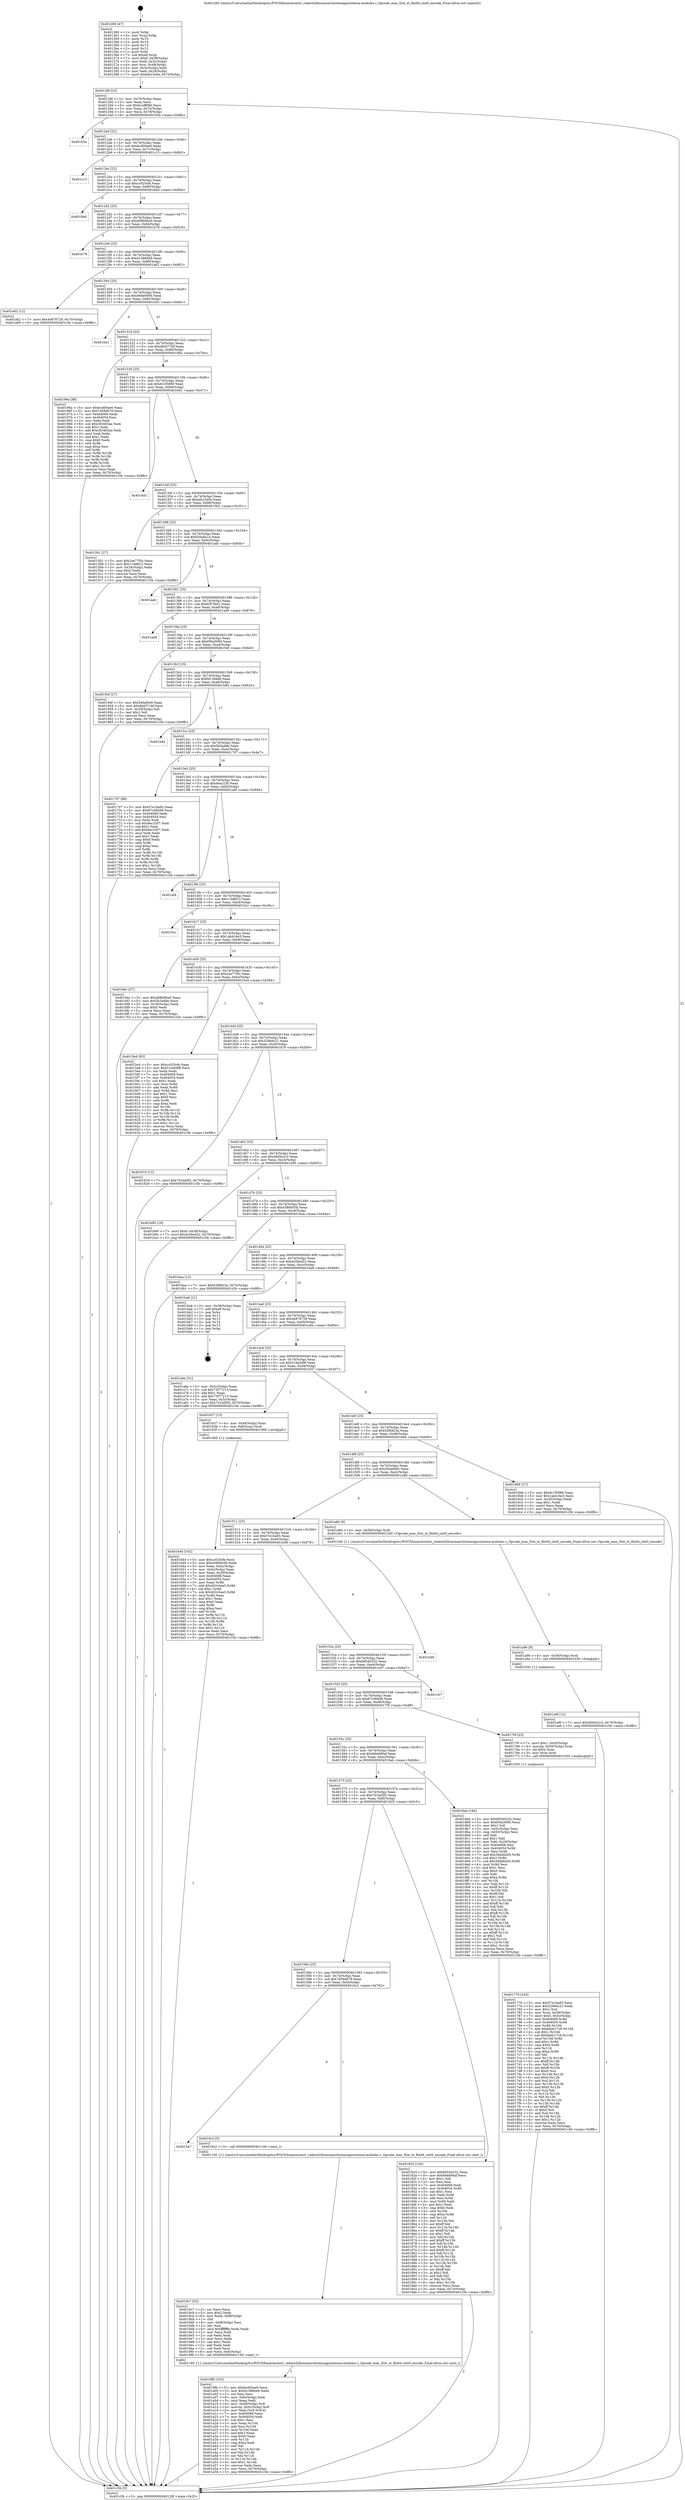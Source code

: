 digraph "0x401260" {
  label = "0x401260 (/mnt/c/Users/mathe/Desktop/tcc/POCII/binaries/extr_radare2librasmarchxtensagnuxtensa-modules.c_Opcode_max_Slot_xt_flix64_slot0_encode_Final-ollvm.out::main(0))"
  labelloc = "t"
  node[shape=record]

  Entry [label="",width=0.3,height=0.3,shape=circle,fillcolor=black,style=filled]
  "0x40128f" [label="{
     0x40128f [23]\l
     | [instrs]\l
     &nbsp;&nbsp;0x40128f \<+3\>: mov -0x70(%rbp),%eax\l
     &nbsp;&nbsp;0x401292 \<+2\>: mov %eax,%ecx\l
     &nbsp;&nbsp;0x401294 \<+6\>: sub $0xb1eff080,%ecx\l
     &nbsp;&nbsp;0x40129a \<+3\>: mov %eax,-0x74(%rbp)\l
     &nbsp;&nbsp;0x40129d \<+3\>: mov %ecx,-0x78(%rbp)\l
     &nbsp;&nbsp;0x4012a0 \<+6\>: je 0000000000401b5a \<main+0x8fa\>\l
  }"]
  "0x401b5a" [label="{
     0x401b5a\l
  }", style=dashed]
  "0x4012a6" [label="{
     0x4012a6 [22]\l
     | [instrs]\l
     &nbsp;&nbsp;0x4012a6 \<+5\>: jmp 00000000004012ab \<main+0x4b\>\l
     &nbsp;&nbsp;0x4012ab \<+3\>: mov -0x74(%rbp),%eax\l
     &nbsp;&nbsp;0x4012ae \<+5\>: sub $0xbcd00ae0,%eax\l
     &nbsp;&nbsp;0x4012b3 \<+3\>: mov %eax,-0x7c(%rbp)\l
     &nbsp;&nbsp;0x4012b6 \<+6\>: je 0000000000401c13 \<main+0x9b3\>\l
  }"]
  Exit [label="",width=0.3,height=0.3,shape=circle,fillcolor=black,style=filled,peripheries=2]
  "0x401c13" [label="{
     0x401c13\l
  }", style=dashed]
  "0x4012bc" [label="{
     0x4012bc [22]\l
     | [instrs]\l
     &nbsp;&nbsp;0x4012bc \<+5\>: jmp 00000000004012c1 \<main+0x61\>\l
     &nbsp;&nbsp;0x4012c1 \<+3\>: mov -0x74(%rbp),%eax\l
     &nbsp;&nbsp;0x4012c4 \<+5\>: sub $0xcc025cfe,%eax\l
     &nbsp;&nbsp;0x4012c9 \<+3\>: mov %eax,-0x80(%rbp)\l
     &nbsp;&nbsp;0x4012cc \<+6\>: je 0000000000401bbd \<main+0x95d\>\l
  }"]
  "0x401a9f" [label="{
     0x401a9f [12]\l
     | [instrs]\l
     &nbsp;&nbsp;0x401a9f \<+7\>: movl $0x40d5e2c3,-0x70(%rbp)\l
     &nbsp;&nbsp;0x401aa6 \<+5\>: jmp 0000000000401c5b \<main+0x9fb\>\l
  }"]
  "0x401bbd" [label="{
     0x401bbd\l
  }", style=dashed]
  "0x4012d2" [label="{
     0x4012d2 [25]\l
     | [instrs]\l
     &nbsp;&nbsp;0x4012d2 \<+5\>: jmp 00000000004012d7 \<main+0x77\>\l
     &nbsp;&nbsp;0x4012d7 \<+3\>: mov -0x74(%rbp),%eax\l
     &nbsp;&nbsp;0x4012da \<+5\>: sub $0xd08b9ba0,%eax\l
     &nbsp;&nbsp;0x4012df \<+6\>: mov %eax,-0x84(%rbp)\l
     &nbsp;&nbsp;0x4012e5 \<+6\>: je 0000000000401b78 \<main+0x918\>\l
  }"]
  "0x401a96" [label="{
     0x401a96 [9]\l
     | [instrs]\l
     &nbsp;&nbsp;0x401a96 \<+4\>: mov -0x58(%rbp),%rdi\l
     &nbsp;&nbsp;0x401a9a \<+5\>: call 0000000000401030 \<free@plt\>\l
     | [calls]\l
     &nbsp;&nbsp;0x401030 \{1\} (unknown)\l
  }"]
  "0x401b78" [label="{
     0x401b78\l
  }", style=dashed]
  "0x4012eb" [label="{
     0x4012eb [25]\l
     | [instrs]\l
     &nbsp;&nbsp;0x4012eb \<+5\>: jmp 00000000004012f0 \<main+0x90\>\l
     &nbsp;&nbsp;0x4012f0 \<+3\>: mov -0x74(%rbp),%eax\l
     &nbsp;&nbsp;0x4012f3 \<+5\>: sub $0xd1388d49,%eax\l
     &nbsp;&nbsp;0x4012f8 \<+6\>: mov %eax,-0x88(%rbp)\l
     &nbsp;&nbsp;0x4012fe \<+6\>: je 0000000000401a62 \<main+0x802\>\l
  }"]
  "0x4019fb" [label="{
     0x4019fb [103]\l
     | [instrs]\l
     &nbsp;&nbsp;0x4019fb \<+5\>: mov $0xbcd00ae0,%ecx\l
     &nbsp;&nbsp;0x401a00 \<+5\>: mov $0xd1388d49,%edx\l
     &nbsp;&nbsp;0x401a05 \<+2\>: xor %esi,%esi\l
     &nbsp;&nbsp;0x401a07 \<+6\>: mov -0xfc(%rbp),%edi\l
     &nbsp;&nbsp;0x401a0d \<+3\>: imul %eax,%edi\l
     &nbsp;&nbsp;0x401a10 \<+4\>: mov -0x58(%rbp),%r8\l
     &nbsp;&nbsp;0x401a14 \<+4\>: movslq -0x5c(%rbp),%r9\l
     &nbsp;&nbsp;0x401a18 \<+4\>: mov %edi,(%r8,%r9,4)\l
     &nbsp;&nbsp;0x401a1c \<+7\>: mov 0x404068,%eax\l
     &nbsp;&nbsp;0x401a23 \<+7\>: mov 0x404054,%edi\l
     &nbsp;&nbsp;0x401a2a \<+3\>: sub $0x1,%esi\l
     &nbsp;&nbsp;0x401a2d \<+3\>: mov %eax,%r10d\l
     &nbsp;&nbsp;0x401a30 \<+3\>: add %esi,%r10d\l
     &nbsp;&nbsp;0x401a33 \<+4\>: imul %r10d,%eax\l
     &nbsp;&nbsp;0x401a37 \<+3\>: and $0x1,%eax\l
     &nbsp;&nbsp;0x401a3a \<+3\>: cmp $0x0,%eax\l
     &nbsp;&nbsp;0x401a3d \<+4\>: sete %r11b\l
     &nbsp;&nbsp;0x401a41 \<+3\>: cmp $0xa,%edi\l
     &nbsp;&nbsp;0x401a44 \<+3\>: setl %bl\l
     &nbsp;&nbsp;0x401a47 \<+3\>: mov %r11b,%r14b\l
     &nbsp;&nbsp;0x401a4a \<+3\>: and %bl,%r14b\l
     &nbsp;&nbsp;0x401a4d \<+3\>: xor %bl,%r11b\l
     &nbsp;&nbsp;0x401a50 \<+3\>: or %r11b,%r14b\l
     &nbsp;&nbsp;0x401a53 \<+4\>: test $0x1,%r14b\l
     &nbsp;&nbsp;0x401a57 \<+3\>: cmovne %edx,%ecx\l
     &nbsp;&nbsp;0x401a5a \<+3\>: mov %ecx,-0x70(%rbp)\l
     &nbsp;&nbsp;0x401a5d \<+5\>: jmp 0000000000401c5b \<main+0x9fb\>\l
  }"]
  "0x401a62" [label="{
     0x401a62 [12]\l
     | [instrs]\l
     &nbsp;&nbsp;0x401a62 \<+7\>: movl $0x4e878729,-0x70(%rbp)\l
     &nbsp;&nbsp;0x401a69 \<+5\>: jmp 0000000000401c5b \<main+0x9fb\>\l
  }"]
  "0x401304" [label="{
     0x401304 [25]\l
     | [instrs]\l
     &nbsp;&nbsp;0x401304 \<+5\>: jmp 0000000000401309 \<main+0xa9\>\l
     &nbsp;&nbsp;0x401309 \<+3\>: mov -0x74(%rbp),%eax\l
     &nbsp;&nbsp;0x40130c \<+5\>: sub $0xd6de9580,%eax\l
     &nbsp;&nbsp;0x401311 \<+6\>: mov %eax,-0x8c(%rbp)\l
     &nbsp;&nbsp;0x401317 \<+6\>: je 0000000000401b41 \<main+0x8e1\>\l
  }"]
  "0x4019c7" [label="{
     0x4019c7 [52]\l
     | [instrs]\l
     &nbsp;&nbsp;0x4019c7 \<+2\>: xor %ecx,%ecx\l
     &nbsp;&nbsp;0x4019c9 \<+5\>: mov $0x2,%edx\l
     &nbsp;&nbsp;0x4019ce \<+6\>: mov %edx,-0xf8(%rbp)\l
     &nbsp;&nbsp;0x4019d4 \<+1\>: cltd\l
     &nbsp;&nbsp;0x4019d5 \<+6\>: mov -0xf8(%rbp),%esi\l
     &nbsp;&nbsp;0x4019db \<+2\>: idiv %esi\l
     &nbsp;&nbsp;0x4019dd \<+6\>: imul $0xfffffffe,%edx,%edx\l
     &nbsp;&nbsp;0x4019e3 \<+2\>: mov %ecx,%edi\l
     &nbsp;&nbsp;0x4019e5 \<+2\>: sub %edx,%edi\l
     &nbsp;&nbsp;0x4019e7 \<+2\>: mov %ecx,%edx\l
     &nbsp;&nbsp;0x4019e9 \<+3\>: sub $0x1,%edx\l
     &nbsp;&nbsp;0x4019ec \<+2\>: add %edx,%edi\l
     &nbsp;&nbsp;0x4019ee \<+2\>: sub %edi,%ecx\l
     &nbsp;&nbsp;0x4019f0 \<+6\>: mov %ecx,-0xfc(%rbp)\l
     &nbsp;&nbsp;0x4019f6 \<+5\>: call 0000000000401160 \<next_i\>\l
     | [calls]\l
     &nbsp;&nbsp;0x401160 \{1\} (/mnt/c/Users/mathe/Desktop/tcc/POCII/binaries/extr_radare2librasmarchxtensagnuxtensa-modules.c_Opcode_max_Slot_xt_flix64_slot0_encode_Final-ollvm.out::next_i)\l
  }"]
  "0x401b41" [label="{
     0x401b41\l
  }", style=dashed]
  "0x40131d" [label="{
     0x40131d [25]\l
     | [instrs]\l
     &nbsp;&nbsp;0x40131d \<+5\>: jmp 0000000000401322 \<main+0xc2\>\l
     &nbsp;&nbsp;0x401322 \<+3\>: mov -0x74(%rbp),%eax\l
     &nbsp;&nbsp;0x401325 \<+5\>: sub $0xdbd371bf,%eax\l
     &nbsp;&nbsp;0x40132a \<+6\>: mov %eax,-0x90(%rbp)\l
     &nbsp;&nbsp;0x401330 \<+6\>: je 000000000040196a \<main+0x70a\>\l
  }"]
  "0x4015a7" [label="{
     0x4015a7\l
  }", style=dashed]
  "0x40196a" [label="{
     0x40196a [88]\l
     | [instrs]\l
     &nbsp;&nbsp;0x40196a \<+5\>: mov $0xbcd00ae0,%eax\l
     &nbsp;&nbsp;0x40196f \<+5\>: mov $0x7d59d678,%ecx\l
     &nbsp;&nbsp;0x401974 \<+7\>: mov 0x404068,%edx\l
     &nbsp;&nbsp;0x40197b \<+7\>: mov 0x404054,%esi\l
     &nbsp;&nbsp;0x401982 \<+2\>: mov %edx,%edi\l
     &nbsp;&nbsp;0x401984 \<+6\>: sub $0xc83493ae,%edi\l
     &nbsp;&nbsp;0x40198a \<+3\>: sub $0x1,%edi\l
     &nbsp;&nbsp;0x40198d \<+6\>: add $0xc83493ae,%edi\l
     &nbsp;&nbsp;0x401993 \<+3\>: imul %edi,%edx\l
     &nbsp;&nbsp;0x401996 \<+3\>: and $0x1,%edx\l
     &nbsp;&nbsp;0x401999 \<+3\>: cmp $0x0,%edx\l
     &nbsp;&nbsp;0x40199c \<+4\>: sete %r8b\l
     &nbsp;&nbsp;0x4019a0 \<+3\>: cmp $0xa,%esi\l
     &nbsp;&nbsp;0x4019a3 \<+4\>: setl %r9b\l
     &nbsp;&nbsp;0x4019a7 \<+3\>: mov %r8b,%r10b\l
     &nbsp;&nbsp;0x4019aa \<+3\>: and %r9b,%r10b\l
     &nbsp;&nbsp;0x4019ad \<+3\>: xor %r9b,%r8b\l
     &nbsp;&nbsp;0x4019b0 \<+3\>: or %r8b,%r10b\l
     &nbsp;&nbsp;0x4019b3 \<+4\>: test $0x1,%r10b\l
     &nbsp;&nbsp;0x4019b7 \<+3\>: cmovne %ecx,%eax\l
     &nbsp;&nbsp;0x4019ba \<+3\>: mov %eax,-0x70(%rbp)\l
     &nbsp;&nbsp;0x4019bd \<+5\>: jmp 0000000000401c5b \<main+0x9fb\>\l
  }"]
  "0x401336" [label="{
     0x401336 [25]\l
     | [instrs]\l
     &nbsp;&nbsp;0x401336 \<+5\>: jmp 000000000040133b \<main+0xdb\>\l
     &nbsp;&nbsp;0x40133b \<+3\>: mov -0x74(%rbp),%eax\l
     &nbsp;&nbsp;0x40133e \<+5\>: sub $0xdc1f5889,%eax\l
     &nbsp;&nbsp;0x401343 \<+6\>: mov %eax,-0x94(%rbp)\l
     &nbsp;&nbsp;0x401349 \<+6\>: je 00000000004016d1 \<main+0x471\>\l
  }"]
  "0x4019c2" [label="{
     0x4019c2 [5]\l
     | [instrs]\l
     &nbsp;&nbsp;0x4019c2 \<+5\>: call 0000000000401160 \<next_i\>\l
     | [calls]\l
     &nbsp;&nbsp;0x401160 \{1\} (/mnt/c/Users/mathe/Desktop/tcc/POCII/binaries/extr_radare2librasmarchxtensagnuxtensa-modules.c_Opcode_max_Slot_xt_flix64_slot0_encode_Final-ollvm.out::next_i)\l
  }"]
  "0x4016d1" [label="{
     0x4016d1\l
  }", style=dashed]
  "0x40134f" [label="{
     0x40134f [25]\l
     | [instrs]\l
     &nbsp;&nbsp;0x40134f \<+5\>: jmp 0000000000401354 \<main+0xf4\>\l
     &nbsp;&nbsp;0x401354 \<+3\>: mov -0x74(%rbp),%eax\l
     &nbsp;&nbsp;0x401357 \<+5\>: sub $0xefa15e0a,%eax\l
     &nbsp;&nbsp;0x40135c \<+6\>: mov %eax,-0x98(%rbp)\l
     &nbsp;&nbsp;0x401362 \<+6\>: je 00000000004015b1 \<main+0x351\>\l
  }"]
  "0x40158e" [label="{
     0x40158e [25]\l
     | [instrs]\l
     &nbsp;&nbsp;0x40158e \<+5\>: jmp 0000000000401593 \<main+0x333\>\l
     &nbsp;&nbsp;0x401593 \<+3\>: mov -0x74(%rbp),%eax\l
     &nbsp;&nbsp;0x401596 \<+5\>: sub $0x7d59d678,%eax\l
     &nbsp;&nbsp;0x40159b \<+6\>: mov %eax,-0xf4(%rbp)\l
     &nbsp;&nbsp;0x4015a1 \<+6\>: je 00000000004019c2 \<main+0x762\>\l
  }"]
  "0x4015b1" [label="{
     0x4015b1 [27]\l
     | [instrs]\l
     &nbsp;&nbsp;0x4015b1 \<+5\>: mov $0x2ee77f5c,%eax\l
     &nbsp;&nbsp;0x4015b6 \<+5\>: mov $0x11fa8f12,%ecx\l
     &nbsp;&nbsp;0x4015bb \<+3\>: mov -0x34(%rbp),%edx\l
     &nbsp;&nbsp;0x4015be \<+3\>: cmp $0x2,%edx\l
     &nbsp;&nbsp;0x4015c1 \<+3\>: cmovne %ecx,%eax\l
     &nbsp;&nbsp;0x4015c4 \<+3\>: mov %eax,-0x70(%rbp)\l
     &nbsp;&nbsp;0x4015c7 \<+5\>: jmp 0000000000401c5b \<main+0x9fb\>\l
  }"]
  "0x401368" [label="{
     0x401368 [25]\l
     | [instrs]\l
     &nbsp;&nbsp;0x401368 \<+5\>: jmp 000000000040136d \<main+0x10d\>\l
     &nbsp;&nbsp;0x40136d \<+3\>: mov -0x74(%rbp),%eax\l
     &nbsp;&nbsp;0x401370 \<+5\>: sub $0xf26a8a1d,%eax\l
     &nbsp;&nbsp;0x401375 \<+6\>: mov %eax,-0x9c(%rbp)\l
     &nbsp;&nbsp;0x40137b \<+6\>: je 0000000000401aab \<main+0x84b\>\l
  }"]
  "0x401c5b" [label="{
     0x401c5b [5]\l
     | [instrs]\l
     &nbsp;&nbsp;0x401c5b \<+5\>: jmp 000000000040128f \<main+0x2f\>\l
  }"]
  "0x401260" [label="{
     0x401260 [47]\l
     | [instrs]\l
     &nbsp;&nbsp;0x401260 \<+1\>: push %rbp\l
     &nbsp;&nbsp;0x401261 \<+3\>: mov %rsp,%rbp\l
     &nbsp;&nbsp;0x401264 \<+2\>: push %r15\l
     &nbsp;&nbsp;0x401266 \<+2\>: push %r14\l
     &nbsp;&nbsp;0x401268 \<+2\>: push %r13\l
     &nbsp;&nbsp;0x40126a \<+2\>: push %r12\l
     &nbsp;&nbsp;0x40126c \<+1\>: push %rbx\l
     &nbsp;&nbsp;0x40126d \<+7\>: sub $0xe8,%rsp\l
     &nbsp;&nbsp;0x401274 \<+7\>: movl $0x0,-0x38(%rbp)\l
     &nbsp;&nbsp;0x40127b \<+3\>: mov %edi,-0x3c(%rbp)\l
     &nbsp;&nbsp;0x40127e \<+4\>: mov %rsi,-0x48(%rbp)\l
     &nbsp;&nbsp;0x401282 \<+3\>: mov -0x3c(%rbp),%edi\l
     &nbsp;&nbsp;0x401285 \<+3\>: mov %edi,-0x34(%rbp)\l
     &nbsp;&nbsp;0x401288 \<+7\>: movl $0xefa15e0a,-0x70(%rbp)\l
  }"]
  "0x401825" [label="{
     0x401825 [134]\l
     | [instrs]\l
     &nbsp;&nbsp;0x401825 \<+5\>: mov $0x66540232,%eax\l
     &nbsp;&nbsp;0x40182a \<+5\>: mov $0x69d490af,%ecx\l
     &nbsp;&nbsp;0x40182f \<+2\>: mov $0x1,%dl\l
     &nbsp;&nbsp;0x401831 \<+2\>: xor %esi,%esi\l
     &nbsp;&nbsp;0x401833 \<+7\>: mov 0x404068,%edi\l
     &nbsp;&nbsp;0x40183a \<+8\>: mov 0x404054,%r8d\l
     &nbsp;&nbsp;0x401842 \<+3\>: sub $0x1,%esi\l
     &nbsp;&nbsp;0x401845 \<+3\>: mov %edi,%r9d\l
     &nbsp;&nbsp;0x401848 \<+3\>: add %esi,%r9d\l
     &nbsp;&nbsp;0x40184b \<+4\>: imul %r9d,%edi\l
     &nbsp;&nbsp;0x40184f \<+3\>: and $0x1,%edi\l
     &nbsp;&nbsp;0x401852 \<+3\>: cmp $0x0,%edi\l
     &nbsp;&nbsp;0x401855 \<+4\>: sete %r10b\l
     &nbsp;&nbsp;0x401859 \<+4\>: cmp $0xa,%r8d\l
     &nbsp;&nbsp;0x40185d \<+4\>: setl %r11b\l
     &nbsp;&nbsp;0x401861 \<+3\>: mov %r10b,%bl\l
     &nbsp;&nbsp;0x401864 \<+3\>: xor $0xff,%bl\l
     &nbsp;&nbsp;0x401867 \<+3\>: mov %r11b,%r14b\l
     &nbsp;&nbsp;0x40186a \<+4\>: xor $0xff,%r14b\l
     &nbsp;&nbsp;0x40186e \<+3\>: xor $0x1,%dl\l
     &nbsp;&nbsp;0x401871 \<+3\>: mov %bl,%r15b\l
     &nbsp;&nbsp;0x401874 \<+4\>: and $0xff,%r15b\l
     &nbsp;&nbsp;0x401878 \<+3\>: and %dl,%r10b\l
     &nbsp;&nbsp;0x40187b \<+3\>: mov %r14b,%r12b\l
     &nbsp;&nbsp;0x40187e \<+4\>: and $0xff,%r12b\l
     &nbsp;&nbsp;0x401882 \<+3\>: and %dl,%r11b\l
     &nbsp;&nbsp;0x401885 \<+3\>: or %r10b,%r15b\l
     &nbsp;&nbsp;0x401888 \<+3\>: or %r11b,%r12b\l
     &nbsp;&nbsp;0x40188b \<+3\>: xor %r12b,%r15b\l
     &nbsp;&nbsp;0x40188e \<+3\>: or %r14b,%bl\l
     &nbsp;&nbsp;0x401891 \<+3\>: xor $0xff,%bl\l
     &nbsp;&nbsp;0x401894 \<+3\>: or $0x1,%dl\l
     &nbsp;&nbsp;0x401897 \<+2\>: and %dl,%bl\l
     &nbsp;&nbsp;0x401899 \<+3\>: or %bl,%r15b\l
     &nbsp;&nbsp;0x40189c \<+4\>: test $0x1,%r15b\l
     &nbsp;&nbsp;0x4018a0 \<+3\>: cmovne %ecx,%eax\l
     &nbsp;&nbsp;0x4018a3 \<+3\>: mov %eax,-0x70(%rbp)\l
     &nbsp;&nbsp;0x4018a6 \<+5\>: jmp 0000000000401c5b \<main+0x9fb\>\l
  }"]
  "0x401aab" [label="{
     0x401aab\l
  }", style=dashed]
  "0x401381" [label="{
     0x401381 [25]\l
     | [instrs]\l
     &nbsp;&nbsp;0x401381 \<+5\>: jmp 0000000000401386 \<main+0x126\>\l
     &nbsp;&nbsp;0x401386 \<+3\>: mov -0x74(%rbp),%eax\l
     &nbsp;&nbsp;0x401389 \<+5\>: sub $0xf297fd41,%eax\l
     &nbsp;&nbsp;0x40138e \<+6\>: mov %eax,-0xa0(%rbp)\l
     &nbsp;&nbsp;0x401394 \<+6\>: je 0000000000401ad9 \<main+0x879\>\l
  }"]
  "0x401575" [label="{
     0x401575 [25]\l
     | [instrs]\l
     &nbsp;&nbsp;0x401575 \<+5\>: jmp 000000000040157a \<main+0x31a\>\l
     &nbsp;&nbsp;0x40157a \<+3\>: mov -0x74(%rbp),%eax\l
     &nbsp;&nbsp;0x40157d \<+5\>: sub $0x7d1bd5f2,%eax\l
     &nbsp;&nbsp;0x401582 \<+6\>: mov %eax,-0xf0(%rbp)\l
     &nbsp;&nbsp;0x401588 \<+6\>: je 0000000000401825 \<main+0x5c5\>\l
  }"]
  "0x401ad9" [label="{
     0x401ad9\l
  }", style=dashed]
  "0x40139a" [label="{
     0x40139a [25]\l
     | [instrs]\l
     &nbsp;&nbsp;0x40139a \<+5\>: jmp 000000000040139f \<main+0x13f\>\l
     &nbsp;&nbsp;0x40139f \<+3\>: mov -0x74(%rbp),%eax\l
     &nbsp;&nbsp;0x4013a2 \<+5\>: sub $0xf36a3090,%eax\l
     &nbsp;&nbsp;0x4013a7 \<+6\>: mov %eax,-0xa4(%rbp)\l
     &nbsp;&nbsp;0x4013ad \<+6\>: je 000000000040194f \<main+0x6ef\>\l
  }"]
  "0x4018ab" [label="{
     0x4018ab [164]\l
     | [instrs]\l
     &nbsp;&nbsp;0x4018ab \<+5\>: mov $0x66540232,%eax\l
     &nbsp;&nbsp;0x4018b0 \<+5\>: mov $0xf36a3090,%ecx\l
     &nbsp;&nbsp;0x4018b5 \<+2\>: mov $0x1,%dl\l
     &nbsp;&nbsp;0x4018b7 \<+3\>: mov -0x5c(%rbp),%esi\l
     &nbsp;&nbsp;0x4018ba \<+3\>: cmp -0x50(%rbp),%esi\l
     &nbsp;&nbsp;0x4018bd \<+4\>: setl %dil\l
     &nbsp;&nbsp;0x4018c1 \<+4\>: and $0x1,%dil\l
     &nbsp;&nbsp;0x4018c5 \<+4\>: mov %dil,-0x29(%rbp)\l
     &nbsp;&nbsp;0x4018c9 \<+7\>: mov 0x404068,%esi\l
     &nbsp;&nbsp;0x4018d0 \<+8\>: mov 0x404054,%r8d\l
     &nbsp;&nbsp;0x4018d8 \<+3\>: mov %esi,%r9d\l
     &nbsp;&nbsp;0x4018db \<+7\>: add $0x3ddd6a50,%r9d\l
     &nbsp;&nbsp;0x4018e2 \<+4\>: sub $0x1,%r9d\l
     &nbsp;&nbsp;0x4018e6 \<+7\>: sub $0x3ddd6a50,%r9d\l
     &nbsp;&nbsp;0x4018ed \<+4\>: imul %r9d,%esi\l
     &nbsp;&nbsp;0x4018f1 \<+3\>: and $0x1,%esi\l
     &nbsp;&nbsp;0x4018f4 \<+3\>: cmp $0x0,%esi\l
     &nbsp;&nbsp;0x4018f7 \<+4\>: sete %dil\l
     &nbsp;&nbsp;0x4018fb \<+4\>: cmp $0xa,%r8d\l
     &nbsp;&nbsp;0x4018ff \<+4\>: setl %r10b\l
     &nbsp;&nbsp;0x401903 \<+3\>: mov %dil,%r11b\l
     &nbsp;&nbsp;0x401906 \<+4\>: xor $0xff,%r11b\l
     &nbsp;&nbsp;0x40190a \<+3\>: mov %r10b,%bl\l
     &nbsp;&nbsp;0x40190d \<+3\>: xor $0xff,%bl\l
     &nbsp;&nbsp;0x401910 \<+3\>: xor $0x1,%dl\l
     &nbsp;&nbsp;0x401913 \<+3\>: mov %r11b,%r14b\l
     &nbsp;&nbsp;0x401916 \<+4\>: and $0xff,%r14b\l
     &nbsp;&nbsp;0x40191a \<+3\>: and %dl,%dil\l
     &nbsp;&nbsp;0x40191d \<+3\>: mov %bl,%r15b\l
     &nbsp;&nbsp;0x401920 \<+4\>: and $0xff,%r15b\l
     &nbsp;&nbsp;0x401924 \<+3\>: and %dl,%r10b\l
     &nbsp;&nbsp;0x401927 \<+3\>: or %dil,%r14b\l
     &nbsp;&nbsp;0x40192a \<+3\>: or %r10b,%r15b\l
     &nbsp;&nbsp;0x40192d \<+3\>: xor %r15b,%r14b\l
     &nbsp;&nbsp;0x401930 \<+3\>: or %bl,%r11b\l
     &nbsp;&nbsp;0x401933 \<+4\>: xor $0xff,%r11b\l
     &nbsp;&nbsp;0x401937 \<+3\>: or $0x1,%dl\l
     &nbsp;&nbsp;0x40193a \<+3\>: and %dl,%r11b\l
     &nbsp;&nbsp;0x40193d \<+3\>: or %r11b,%r14b\l
     &nbsp;&nbsp;0x401940 \<+4\>: test $0x1,%r14b\l
     &nbsp;&nbsp;0x401944 \<+3\>: cmovne %ecx,%eax\l
     &nbsp;&nbsp;0x401947 \<+3\>: mov %eax,-0x70(%rbp)\l
     &nbsp;&nbsp;0x40194a \<+5\>: jmp 0000000000401c5b \<main+0x9fb\>\l
  }"]
  "0x40194f" [label="{
     0x40194f [27]\l
     | [instrs]\l
     &nbsp;&nbsp;0x40194f \<+5\>: mov $0x540af0d0,%eax\l
     &nbsp;&nbsp;0x401954 \<+5\>: mov $0xdbd371bf,%ecx\l
     &nbsp;&nbsp;0x401959 \<+3\>: mov -0x29(%rbp),%dl\l
     &nbsp;&nbsp;0x40195c \<+3\>: test $0x1,%dl\l
     &nbsp;&nbsp;0x40195f \<+3\>: cmovne %ecx,%eax\l
     &nbsp;&nbsp;0x401962 \<+3\>: mov %eax,-0x70(%rbp)\l
     &nbsp;&nbsp;0x401965 \<+5\>: jmp 0000000000401c5b \<main+0x9fb\>\l
  }"]
  "0x4013b3" [label="{
     0x4013b3 [25]\l
     | [instrs]\l
     &nbsp;&nbsp;0x4013b3 \<+5\>: jmp 00000000004013b8 \<main+0x158\>\l
     &nbsp;&nbsp;0x4013b8 \<+3\>: mov -0x74(%rbp),%eax\l
     &nbsp;&nbsp;0x4013bb \<+5\>: sub $0xfd139de8,%eax\l
     &nbsp;&nbsp;0x4013c0 \<+6\>: mov %eax,-0xa8(%rbp)\l
     &nbsp;&nbsp;0x4013c6 \<+6\>: je 0000000000401b84 \<main+0x924\>\l
  }"]
  "0x401776" [label="{
     0x401776 [163]\l
     | [instrs]\l
     &nbsp;&nbsp;0x401776 \<+5\>: mov $0x57e1ba93,%ecx\l
     &nbsp;&nbsp;0x40177b \<+5\>: mov $0x3296dc21,%edx\l
     &nbsp;&nbsp;0x401780 \<+3\>: mov $0x1,%sil\l
     &nbsp;&nbsp;0x401783 \<+4\>: mov %rax,-0x58(%rbp)\l
     &nbsp;&nbsp;0x401787 \<+7\>: movl $0x0,-0x5c(%rbp)\l
     &nbsp;&nbsp;0x40178e \<+8\>: mov 0x404068,%r8d\l
     &nbsp;&nbsp;0x401796 \<+8\>: mov 0x404054,%r9d\l
     &nbsp;&nbsp;0x40179e \<+3\>: mov %r8d,%r10d\l
     &nbsp;&nbsp;0x4017a1 \<+7\>: add $0xbbdc17c9,%r10d\l
     &nbsp;&nbsp;0x4017a8 \<+4\>: sub $0x1,%r10d\l
     &nbsp;&nbsp;0x4017ac \<+7\>: sub $0xbbdc17c9,%r10d\l
     &nbsp;&nbsp;0x4017b3 \<+4\>: imul %r10d,%r8d\l
     &nbsp;&nbsp;0x4017b7 \<+4\>: and $0x1,%r8d\l
     &nbsp;&nbsp;0x4017bb \<+4\>: cmp $0x0,%r8d\l
     &nbsp;&nbsp;0x4017bf \<+4\>: sete %r11b\l
     &nbsp;&nbsp;0x4017c3 \<+4\>: cmp $0xa,%r9d\l
     &nbsp;&nbsp;0x4017c7 \<+3\>: setl %bl\l
     &nbsp;&nbsp;0x4017ca \<+3\>: mov %r11b,%r14b\l
     &nbsp;&nbsp;0x4017cd \<+4\>: xor $0xff,%r14b\l
     &nbsp;&nbsp;0x4017d1 \<+3\>: mov %bl,%r15b\l
     &nbsp;&nbsp;0x4017d4 \<+4\>: xor $0xff,%r15b\l
     &nbsp;&nbsp;0x4017d8 \<+4\>: xor $0x0,%sil\l
     &nbsp;&nbsp;0x4017dc \<+3\>: mov %r14b,%r12b\l
     &nbsp;&nbsp;0x4017df \<+4\>: and $0x0,%r12b\l
     &nbsp;&nbsp;0x4017e3 \<+3\>: and %sil,%r11b\l
     &nbsp;&nbsp;0x4017e6 \<+3\>: mov %r15b,%r13b\l
     &nbsp;&nbsp;0x4017e9 \<+4\>: and $0x0,%r13b\l
     &nbsp;&nbsp;0x4017ed \<+3\>: and %sil,%bl\l
     &nbsp;&nbsp;0x4017f0 \<+3\>: or %r11b,%r12b\l
     &nbsp;&nbsp;0x4017f3 \<+3\>: or %bl,%r13b\l
     &nbsp;&nbsp;0x4017f6 \<+3\>: xor %r13b,%r12b\l
     &nbsp;&nbsp;0x4017f9 \<+3\>: or %r15b,%r14b\l
     &nbsp;&nbsp;0x4017fc \<+4\>: xor $0xff,%r14b\l
     &nbsp;&nbsp;0x401800 \<+4\>: or $0x0,%sil\l
     &nbsp;&nbsp;0x401804 \<+3\>: and %sil,%r14b\l
     &nbsp;&nbsp;0x401807 \<+3\>: or %r14b,%r12b\l
     &nbsp;&nbsp;0x40180a \<+4\>: test $0x1,%r12b\l
     &nbsp;&nbsp;0x40180e \<+3\>: cmovne %edx,%ecx\l
     &nbsp;&nbsp;0x401811 \<+3\>: mov %ecx,-0x70(%rbp)\l
     &nbsp;&nbsp;0x401814 \<+5\>: jmp 0000000000401c5b \<main+0x9fb\>\l
  }"]
  "0x401b84" [label="{
     0x401b84\l
  }", style=dashed]
  "0x4013cc" [label="{
     0x4013cc [25]\l
     | [instrs]\l
     &nbsp;&nbsp;0x4013cc \<+5\>: jmp 00000000004013d1 \<main+0x171\>\l
     &nbsp;&nbsp;0x4013d1 \<+3\>: mov -0x74(%rbp),%eax\l
     &nbsp;&nbsp;0x4013d4 \<+5\>: sub $0x5b3adbb,%eax\l
     &nbsp;&nbsp;0x4013d9 \<+6\>: mov %eax,-0xac(%rbp)\l
     &nbsp;&nbsp;0x4013df \<+6\>: je 0000000000401707 \<main+0x4a7\>\l
  }"]
  "0x40155c" [label="{
     0x40155c [25]\l
     | [instrs]\l
     &nbsp;&nbsp;0x40155c \<+5\>: jmp 0000000000401561 \<main+0x301\>\l
     &nbsp;&nbsp;0x401561 \<+3\>: mov -0x74(%rbp),%eax\l
     &nbsp;&nbsp;0x401564 \<+5\>: sub $0x69d490af,%eax\l
     &nbsp;&nbsp;0x401569 \<+6\>: mov %eax,-0xec(%rbp)\l
     &nbsp;&nbsp;0x40156f \<+6\>: je 00000000004018ab \<main+0x64b\>\l
  }"]
  "0x401707" [label="{
     0x401707 [88]\l
     | [instrs]\l
     &nbsp;&nbsp;0x401707 \<+5\>: mov $0x57e1ba93,%eax\l
     &nbsp;&nbsp;0x40170c \<+5\>: mov $0x67c060d9,%ecx\l
     &nbsp;&nbsp;0x401711 \<+7\>: mov 0x404068,%edx\l
     &nbsp;&nbsp;0x401718 \<+7\>: mov 0x404054,%esi\l
     &nbsp;&nbsp;0x40171f \<+2\>: mov %edx,%edi\l
     &nbsp;&nbsp;0x401721 \<+6\>: sub $0x9ec3307,%edi\l
     &nbsp;&nbsp;0x401727 \<+3\>: sub $0x1,%edi\l
     &nbsp;&nbsp;0x40172a \<+6\>: add $0x9ec3307,%edi\l
     &nbsp;&nbsp;0x401730 \<+3\>: imul %edi,%edx\l
     &nbsp;&nbsp;0x401733 \<+3\>: and $0x1,%edx\l
     &nbsp;&nbsp;0x401736 \<+3\>: cmp $0x0,%edx\l
     &nbsp;&nbsp;0x401739 \<+4\>: sete %r8b\l
     &nbsp;&nbsp;0x40173d \<+3\>: cmp $0xa,%esi\l
     &nbsp;&nbsp;0x401740 \<+4\>: setl %r9b\l
     &nbsp;&nbsp;0x401744 \<+3\>: mov %r8b,%r10b\l
     &nbsp;&nbsp;0x401747 \<+3\>: and %r9b,%r10b\l
     &nbsp;&nbsp;0x40174a \<+3\>: xor %r9b,%r8b\l
     &nbsp;&nbsp;0x40174d \<+3\>: or %r8b,%r10b\l
     &nbsp;&nbsp;0x401750 \<+4\>: test $0x1,%r10b\l
     &nbsp;&nbsp;0x401754 \<+3\>: cmovne %ecx,%eax\l
     &nbsp;&nbsp;0x401757 \<+3\>: mov %eax,-0x70(%rbp)\l
     &nbsp;&nbsp;0x40175a \<+5\>: jmp 0000000000401c5b \<main+0x9fb\>\l
  }"]
  "0x4013e5" [label="{
     0x4013e5 [25]\l
     | [instrs]\l
     &nbsp;&nbsp;0x4013e5 \<+5\>: jmp 00000000004013ea \<main+0x18a\>\l
     &nbsp;&nbsp;0x4013ea \<+3\>: mov -0x74(%rbp),%eax\l
     &nbsp;&nbsp;0x4013ed \<+5\>: sub $0xdeac226,%eax\l
     &nbsp;&nbsp;0x4013f2 \<+6\>: mov %eax,-0xb0(%rbp)\l
     &nbsp;&nbsp;0x4013f8 \<+6\>: je 0000000000401af4 \<main+0x894\>\l
  }"]
  "0x40175f" [label="{
     0x40175f [23]\l
     | [instrs]\l
     &nbsp;&nbsp;0x40175f \<+7\>: movl $0x1,-0x50(%rbp)\l
     &nbsp;&nbsp;0x401766 \<+4\>: movslq -0x50(%rbp),%rax\l
     &nbsp;&nbsp;0x40176a \<+4\>: shl $0x2,%rax\l
     &nbsp;&nbsp;0x40176e \<+3\>: mov %rax,%rdi\l
     &nbsp;&nbsp;0x401771 \<+5\>: call 0000000000401050 \<malloc@plt\>\l
     | [calls]\l
     &nbsp;&nbsp;0x401050 \{1\} (unknown)\l
  }"]
  "0x401af4" [label="{
     0x401af4\l
  }", style=dashed]
  "0x4013fe" [label="{
     0x4013fe [25]\l
     | [instrs]\l
     &nbsp;&nbsp;0x4013fe \<+5\>: jmp 0000000000401403 \<main+0x1a3\>\l
     &nbsp;&nbsp;0x401403 \<+3\>: mov -0x74(%rbp),%eax\l
     &nbsp;&nbsp;0x401406 \<+5\>: sub $0x11fa8f12,%eax\l
     &nbsp;&nbsp;0x40140b \<+6\>: mov %eax,-0xb4(%rbp)\l
     &nbsp;&nbsp;0x401411 \<+6\>: je 00000000004015cc \<main+0x36c\>\l
  }"]
  "0x401543" [label="{
     0x401543 [25]\l
     | [instrs]\l
     &nbsp;&nbsp;0x401543 \<+5\>: jmp 0000000000401548 \<main+0x2e8\>\l
     &nbsp;&nbsp;0x401548 \<+3\>: mov -0x74(%rbp),%eax\l
     &nbsp;&nbsp;0x40154b \<+5\>: sub $0x67c060d9,%eax\l
     &nbsp;&nbsp;0x401550 \<+6\>: mov %eax,-0xe8(%rbp)\l
     &nbsp;&nbsp;0x401556 \<+6\>: je 000000000040175f \<main+0x4ff\>\l
  }"]
  "0x4015cc" [label="{
     0x4015cc\l
  }", style=dashed]
  "0x401417" [label="{
     0x401417 [25]\l
     | [instrs]\l
     &nbsp;&nbsp;0x401417 \<+5\>: jmp 000000000040141c \<main+0x1bc\>\l
     &nbsp;&nbsp;0x40141c \<+3\>: mov -0x74(%rbp),%eax\l
     &nbsp;&nbsp;0x40141f \<+5\>: sub $0x1ab416e3,%eax\l
     &nbsp;&nbsp;0x401424 \<+6\>: mov %eax,-0xb8(%rbp)\l
     &nbsp;&nbsp;0x40142a \<+6\>: je 00000000004016ec \<main+0x48c\>\l
  }"]
  "0x401c07" [label="{
     0x401c07\l
  }", style=dashed]
  "0x4016ec" [label="{
     0x4016ec [27]\l
     | [instrs]\l
     &nbsp;&nbsp;0x4016ec \<+5\>: mov $0xd08b9ba0,%eax\l
     &nbsp;&nbsp;0x4016f1 \<+5\>: mov $0x5b3adbb,%ecx\l
     &nbsp;&nbsp;0x4016f6 \<+3\>: mov -0x30(%rbp),%edx\l
     &nbsp;&nbsp;0x4016f9 \<+3\>: cmp $0x0,%edx\l
     &nbsp;&nbsp;0x4016fc \<+3\>: cmove %ecx,%eax\l
     &nbsp;&nbsp;0x4016ff \<+3\>: mov %eax,-0x70(%rbp)\l
     &nbsp;&nbsp;0x401702 \<+5\>: jmp 0000000000401c5b \<main+0x9fb\>\l
  }"]
  "0x401430" [label="{
     0x401430 [25]\l
     | [instrs]\l
     &nbsp;&nbsp;0x401430 \<+5\>: jmp 0000000000401435 \<main+0x1d5\>\l
     &nbsp;&nbsp;0x401435 \<+3\>: mov -0x74(%rbp),%eax\l
     &nbsp;&nbsp;0x401438 \<+5\>: sub $0x2ee77f5c,%eax\l
     &nbsp;&nbsp;0x40143d \<+6\>: mov %eax,-0xbc(%rbp)\l
     &nbsp;&nbsp;0x401443 \<+6\>: je 00000000004015e4 \<main+0x384\>\l
  }"]
  "0x40152a" [label="{
     0x40152a [25]\l
     | [instrs]\l
     &nbsp;&nbsp;0x40152a \<+5\>: jmp 000000000040152f \<main+0x2cf\>\l
     &nbsp;&nbsp;0x40152f \<+3\>: mov -0x74(%rbp),%eax\l
     &nbsp;&nbsp;0x401532 \<+5\>: sub $0x66540232,%eax\l
     &nbsp;&nbsp;0x401537 \<+6\>: mov %eax,-0xe4(%rbp)\l
     &nbsp;&nbsp;0x40153d \<+6\>: je 0000000000401c07 \<main+0x9a7\>\l
  }"]
  "0x4015e4" [label="{
     0x4015e4 [83]\l
     | [instrs]\l
     &nbsp;&nbsp;0x4015e4 \<+5\>: mov $0xcc025cfe,%eax\l
     &nbsp;&nbsp;0x4015e9 \<+5\>: mov $0x51da5df8,%ecx\l
     &nbsp;&nbsp;0x4015ee \<+2\>: xor %edx,%edx\l
     &nbsp;&nbsp;0x4015f0 \<+7\>: mov 0x404068,%esi\l
     &nbsp;&nbsp;0x4015f7 \<+7\>: mov 0x404054,%edi\l
     &nbsp;&nbsp;0x4015fe \<+3\>: sub $0x1,%edx\l
     &nbsp;&nbsp;0x401601 \<+3\>: mov %esi,%r8d\l
     &nbsp;&nbsp;0x401604 \<+3\>: add %edx,%r8d\l
     &nbsp;&nbsp;0x401607 \<+4\>: imul %r8d,%esi\l
     &nbsp;&nbsp;0x40160b \<+3\>: and $0x1,%esi\l
     &nbsp;&nbsp;0x40160e \<+3\>: cmp $0x0,%esi\l
     &nbsp;&nbsp;0x401611 \<+4\>: sete %r9b\l
     &nbsp;&nbsp;0x401615 \<+3\>: cmp $0xa,%edi\l
     &nbsp;&nbsp;0x401618 \<+4\>: setl %r10b\l
     &nbsp;&nbsp;0x40161c \<+3\>: mov %r9b,%r11b\l
     &nbsp;&nbsp;0x40161f \<+3\>: and %r10b,%r11b\l
     &nbsp;&nbsp;0x401622 \<+3\>: xor %r10b,%r9b\l
     &nbsp;&nbsp;0x401625 \<+3\>: or %r9b,%r11b\l
     &nbsp;&nbsp;0x401628 \<+4\>: test $0x1,%r11b\l
     &nbsp;&nbsp;0x40162c \<+3\>: cmovne %ecx,%eax\l
     &nbsp;&nbsp;0x40162f \<+3\>: mov %eax,-0x70(%rbp)\l
     &nbsp;&nbsp;0x401632 \<+5\>: jmp 0000000000401c5b \<main+0x9fb\>\l
  }"]
  "0x401449" [label="{
     0x401449 [25]\l
     | [instrs]\l
     &nbsp;&nbsp;0x401449 \<+5\>: jmp 000000000040144e \<main+0x1ee\>\l
     &nbsp;&nbsp;0x40144e \<+3\>: mov -0x74(%rbp),%eax\l
     &nbsp;&nbsp;0x401451 \<+5\>: sub $0x3296dc21,%eax\l
     &nbsp;&nbsp;0x401456 \<+6\>: mov %eax,-0xc0(%rbp)\l
     &nbsp;&nbsp;0x40145c \<+6\>: je 0000000000401819 \<main+0x5b9\>\l
  }"]
  "0x401bd9" [label="{
     0x401bd9\l
  }", style=dashed]
  "0x401819" [label="{
     0x401819 [12]\l
     | [instrs]\l
     &nbsp;&nbsp;0x401819 \<+7\>: movl $0x7d1bd5f2,-0x70(%rbp)\l
     &nbsp;&nbsp;0x401820 \<+5\>: jmp 0000000000401c5b \<main+0x9fb\>\l
  }"]
  "0x401462" [label="{
     0x401462 [25]\l
     | [instrs]\l
     &nbsp;&nbsp;0x401462 \<+5\>: jmp 0000000000401467 \<main+0x207\>\l
     &nbsp;&nbsp;0x401467 \<+3\>: mov -0x74(%rbp),%eax\l
     &nbsp;&nbsp;0x40146a \<+5\>: sub $0x40d5e2c3,%eax\l
     &nbsp;&nbsp;0x40146f \<+6\>: mov %eax,-0xc4(%rbp)\l
     &nbsp;&nbsp;0x401475 \<+6\>: je 0000000000401b95 \<main+0x935\>\l
  }"]
  "0x401511" [label="{
     0x401511 [25]\l
     | [instrs]\l
     &nbsp;&nbsp;0x401511 \<+5\>: jmp 0000000000401516 \<main+0x2b6\>\l
     &nbsp;&nbsp;0x401516 \<+3\>: mov -0x74(%rbp),%eax\l
     &nbsp;&nbsp;0x401519 \<+5\>: sub $0x57e1ba93,%eax\l
     &nbsp;&nbsp;0x40151e \<+6\>: mov %eax,-0xe0(%rbp)\l
     &nbsp;&nbsp;0x401524 \<+6\>: je 0000000000401bd9 \<main+0x979\>\l
  }"]
  "0x401b95" [label="{
     0x401b95 [19]\l
     | [instrs]\l
     &nbsp;&nbsp;0x401b95 \<+7\>: movl $0x0,-0x38(%rbp)\l
     &nbsp;&nbsp;0x401b9c \<+7\>: movl $0x4c5bed22,-0x70(%rbp)\l
     &nbsp;&nbsp;0x401ba3 \<+5\>: jmp 0000000000401c5b \<main+0x9fb\>\l
  }"]
  "0x40147b" [label="{
     0x40147b [25]\l
     | [instrs]\l
     &nbsp;&nbsp;0x40147b \<+5\>: jmp 0000000000401480 \<main+0x220\>\l
     &nbsp;&nbsp;0x401480 \<+3\>: mov -0x74(%rbp),%eax\l
     &nbsp;&nbsp;0x401483 \<+5\>: sub $0x4580b03b,%eax\l
     &nbsp;&nbsp;0x401488 \<+6\>: mov %eax,-0xc8(%rbp)\l
     &nbsp;&nbsp;0x40148e \<+6\>: je 00000000004016aa \<main+0x44a\>\l
  }"]
  "0x401a8d" [label="{
     0x401a8d [9]\l
     | [instrs]\l
     &nbsp;&nbsp;0x401a8d \<+4\>: mov -0x58(%rbp),%rdi\l
     &nbsp;&nbsp;0x401a91 \<+5\>: call 0000000000401240 \<Opcode_max_Slot_xt_flix64_slot0_encode\>\l
     | [calls]\l
     &nbsp;&nbsp;0x401240 \{1\} (/mnt/c/Users/mathe/Desktop/tcc/POCII/binaries/extr_radare2librasmarchxtensagnuxtensa-modules.c_Opcode_max_Slot_xt_flix64_slot0_encode_Final-ollvm.out::Opcode_max_Slot_xt_flix64_slot0_encode)\l
  }"]
  "0x4016aa" [label="{
     0x4016aa [12]\l
     | [instrs]\l
     &nbsp;&nbsp;0x4016aa \<+7\>: movl $0x52f6823a,-0x70(%rbp)\l
     &nbsp;&nbsp;0x4016b1 \<+5\>: jmp 0000000000401c5b \<main+0x9fb\>\l
  }"]
  "0x401494" [label="{
     0x401494 [25]\l
     | [instrs]\l
     &nbsp;&nbsp;0x401494 \<+5\>: jmp 0000000000401499 \<main+0x239\>\l
     &nbsp;&nbsp;0x401499 \<+3\>: mov -0x74(%rbp),%eax\l
     &nbsp;&nbsp;0x40149c \<+5\>: sub $0x4c5bed22,%eax\l
     &nbsp;&nbsp;0x4014a1 \<+6\>: mov %eax,-0xcc(%rbp)\l
     &nbsp;&nbsp;0x4014a7 \<+6\>: je 0000000000401ba8 \<main+0x948\>\l
  }"]
  "0x4014f8" [label="{
     0x4014f8 [25]\l
     | [instrs]\l
     &nbsp;&nbsp;0x4014f8 \<+5\>: jmp 00000000004014fd \<main+0x29d\>\l
     &nbsp;&nbsp;0x4014fd \<+3\>: mov -0x74(%rbp),%eax\l
     &nbsp;&nbsp;0x401500 \<+5\>: sub $0x540af0d0,%eax\l
     &nbsp;&nbsp;0x401505 \<+6\>: mov %eax,-0xdc(%rbp)\l
     &nbsp;&nbsp;0x40150b \<+6\>: je 0000000000401a8d \<main+0x82d\>\l
  }"]
  "0x401ba8" [label="{
     0x401ba8 [21]\l
     | [instrs]\l
     &nbsp;&nbsp;0x401ba8 \<+3\>: mov -0x38(%rbp),%eax\l
     &nbsp;&nbsp;0x401bab \<+7\>: add $0xe8,%rsp\l
     &nbsp;&nbsp;0x401bb2 \<+1\>: pop %rbx\l
     &nbsp;&nbsp;0x401bb3 \<+2\>: pop %r12\l
     &nbsp;&nbsp;0x401bb5 \<+2\>: pop %r13\l
     &nbsp;&nbsp;0x401bb7 \<+2\>: pop %r14\l
     &nbsp;&nbsp;0x401bb9 \<+2\>: pop %r15\l
     &nbsp;&nbsp;0x401bbb \<+1\>: pop %rbp\l
     &nbsp;&nbsp;0x401bbc \<+1\>: ret\l
  }"]
  "0x4014ad" [label="{
     0x4014ad [25]\l
     | [instrs]\l
     &nbsp;&nbsp;0x4014ad \<+5\>: jmp 00000000004014b2 \<main+0x252\>\l
     &nbsp;&nbsp;0x4014b2 \<+3\>: mov -0x74(%rbp),%eax\l
     &nbsp;&nbsp;0x4014b5 \<+5\>: sub $0x4e878729,%eax\l
     &nbsp;&nbsp;0x4014ba \<+6\>: mov %eax,-0xd0(%rbp)\l
     &nbsp;&nbsp;0x4014c0 \<+6\>: je 0000000000401a6e \<main+0x80e\>\l
  }"]
  "0x4016b6" [label="{
     0x4016b6 [27]\l
     | [instrs]\l
     &nbsp;&nbsp;0x4016b6 \<+5\>: mov $0xdc1f5889,%eax\l
     &nbsp;&nbsp;0x4016bb \<+5\>: mov $0x1ab416e3,%ecx\l
     &nbsp;&nbsp;0x4016c0 \<+3\>: mov -0x30(%rbp),%edx\l
     &nbsp;&nbsp;0x4016c3 \<+3\>: cmp $0x1,%edx\l
     &nbsp;&nbsp;0x4016c6 \<+3\>: cmovl %ecx,%eax\l
     &nbsp;&nbsp;0x4016c9 \<+3\>: mov %eax,-0x70(%rbp)\l
     &nbsp;&nbsp;0x4016cc \<+5\>: jmp 0000000000401c5b \<main+0x9fb\>\l
  }"]
  "0x401a6e" [label="{
     0x401a6e [31]\l
     | [instrs]\l
     &nbsp;&nbsp;0x401a6e \<+3\>: mov -0x5c(%rbp),%eax\l
     &nbsp;&nbsp;0x401a71 \<+5\>: sub $0x73f77213,%eax\l
     &nbsp;&nbsp;0x401a76 \<+3\>: add $0x1,%eax\l
     &nbsp;&nbsp;0x401a79 \<+5\>: add $0x73f77213,%eax\l
     &nbsp;&nbsp;0x401a7e \<+3\>: mov %eax,-0x5c(%rbp)\l
     &nbsp;&nbsp;0x401a81 \<+7\>: movl $0x7d1bd5f2,-0x70(%rbp)\l
     &nbsp;&nbsp;0x401a88 \<+5\>: jmp 0000000000401c5b \<main+0x9fb\>\l
  }"]
  "0x4014c6" [label="{
     0x4014c6 [25]\l
     | [instrs]\l
     &nbsp;&nbsp;0x4014c6 \<+5\>: jmp 00000000004014cb \<main+0x26b\>\l
     &nbsp;&nbsp;0x4014cb \<+3\>: mov -0x74(%rbp),%eax\l
     &nbsp;&nbsp;0x4014ce \<+5\>: sub $0x51da5df8,%eax\l
     &nbsp;&nbsp;0x4014d3 \<+6\>: mov %eax,-0xd4(%rbp)\l
     &nbsp;&nbsp;0x4014d9 \<+6\>: je 0000000000401637 \<main+0x3d7\>\l
  }"]
  "0x401644" [label="{
     0x401644 [102]\l
     | [instrs]\l
     &nbsp;&nbsp;0x401644 \<+5\>: mov $0xcc025cfe,%ecx\l
     &nbsp;&nbsp;0x401649 \<+5\>: mov $0x4580b03b,%edx\l
     &nbsp;&nbsp;0x40164e \<+3\>: mov %eax,-0x4c(%rbp)\l
     &nbsp;&nbsp;0x401651 \<+3\>: mov -0x4c(%rbp),%eax\l
     &nbsp;&nbsp;0x401654 \<+3\>: mov %eax,-0x30(%rbp)\l
     &nbsp;&nbsp;0x401657 \<+7\>: mov 0x404068,%eax\l
     &nbsp;&nbsp;0x40165e \<+7\>: mov 0x404054,%esi\l
     &nbsp;&nbsp;0x401665 \<+3\>: mov %eax,%r8d\l
     &nbsp;&nbsp;0x401668 \<+7\>: add $0x402c5ee3,%r8d\l
     &nbsp;&nbsp;0x40166f \<+4\>: sub $0x1,%r8d\l
     &nbsp;&nbsp;0x401673 \<+7\>: sub $0x402c5ee3,%r8d\l
     &nbsp;&nbsp;0x40167a \<+4\>: imul %r8d,%eax\l
     &nbsp;&nbsp;0x40167e \<+3\>: and $0x1,%eax\l
     &nbsp;&nbsp;0x401681 \<+3\>: cmp $0x0,%eax\l
     &nbsp;&nbsp;0x401684 \<+4\>: sete %r9b\l
     &nbsp;&nbsp;0x401688 \<+3\>: cmp $0xa,%esi\l
     &nbsp;&nbsp;0x40168b \<+4\>: setl %r10b\l
     &nbsp;&nbsp;0x40168f \<+3\>: mov %r9b,%r11b\l
     &nbsp;&nbsp;0x401692 \<+3\>: and %r10b,%r11b\l
     &nbsp;&nbsp;0x401695 \<+3\>: xor %r10b,%r9b\l
     &nbsp;&nbsp;0x401698 \<+3\>: or %r9b,%r11b\l
     &nbsp;&nbsp;0x40169b \<+4\>: test $0x1,%r11b\l
     &nbsp;&nbsp;0x40169f \<+3\>: cmovne %edx,%ecx\l
     &nbsp;&nbsp;0x4016a2 \<+3\>: mov %ecx,-0x70(%rbp)\l
     &nbsp;&nbsp;0x4016a5 \<+5\>: jmp 0000000000401c5b \<main+0x9fb\>\l
  }"]
  "0x401637" [label="{
     0x401637 [13]\l
     | [instrs]\l
     &nbsp;&nbsp;0x401637 \<+4\>: mov -0x48(%rbp),%rax\l
     &nbsp;&nbsp;0x40163b \<+4\>: mov 0x8(%rax),%rdi\l
     &nbsp;&nbsp;0x40163f \<+5\>: call 0000000000401060 \<atoi@plt\>\l
     | [calls]\l
     &nbsp;&nbsp;0x401060 \{1\} (unknown)\l
  }"]
  "0x4014df" [label="{
     0x4014df [25]\l
     | [instrs]\l
     &nbsp;&nbsp;0x4014df \<+5\>: jmp 00000000004014e4 \<main+0x284\>\l
     &nbsp;&nbsp;0x4014e4 \<+3\>: mov -0x74(%rbp),%eax\l
     &nbsp;&nbsp;0x4014e7 \<+5\>: sub $0x52f6823a,%eax\l
     &nbsp;&nbsp;0x4014ec \<+6\>: mov %eax,-0xd8(%rbp)\l
     &nbsp;&nbsp;0x4014f2 \<+6\>: je 00000000004016b6 \<main+0x456\>\l
  }"]
  Entry -> "0x401260" [label=" 1"]
  "0x40128f" -> "0x401b5a" [label=" 0"]
  "0x40128f" -> "0x4012a6" [label=" 22"]
  "0x401ba8" -> Exit [label=" 1"]
  "0x4012a6" -> "0x401c13" [label=" 0"]
  "0x4012a6" -> "0x4012bc" [label=" 22"]
  "0x401b95" -> "0x401c5b" [label=" 1"]
  "0x4012bc" -> "0x401bbd" [label=" 0"]
  "0x4012bc" -> "0x4012d2" [label=" 22"]
  "0x401a9f" -> "0x401c5b" [label=" 1"]
  "0x4012d2" -> "0x401b78" [label=" 0"]
  "0x4012d2" -> "0x4012eb" [label=" 22"]
  "0x401a96" -> "0x401a9f" [label=" 1"]
  "0x4012eb" -> "0x401a62" [label=" 1"]
  "0x4012eb" -> "0x401304" [label=" 21"]
  "0x401a8d" -> "0x401a96" [label=" 1"]
  "0x401304" -> "0x401b41" [label=" 0"]
  "0x401304" -> "0x40131d" [label=" 21"]
  "0x401a6e" -> "0x401c5b" [label=" 1"]
  "0x40131d" -> "0x40196a" [label=" 1"]
  "0x40131d" -> "0x401336" [label=" 20"]
  "0x401a62" -> "0x401c5b" [label=" 1"]
  "0x401336" -> "0x4016d1" [label=" 0"]
  "0x401336" -> "0x40134f" [label=" 20"]
  "0x4019fb" -> "0x401c5b" [label=" 1"]
  "0x40134f" -> "0x4015b1" [label=" 1"]
  "0x40134f" -> "0x401368" [label=" 19"]
  "0x4015b1" -> "0x401c5b" [label=" 1"]
  "0x401260" -> "0x40128f" [label=" 1"]
  "0x401c5b" -> "0x40128f" [label=" 21"]
  "0x4019c2" -> "0x4019c7" [label=" 1"]
  "0x401368" -> "0x401aab" [label=" 0"]
  "0x401368" -> "0x401381" [label=" 19"]
  "0x40158e" -> "0x4015a7" [label=" 0"]
  "0x401381" -> "0x401ad9" [label=" 0"]
  "0x401381" -> "0x40139a" [label=" 19"]
  "0x4019c7" -> "0x4019fb" [label=" 1"]
  "0x40139a" -> "0x40194f" [label=" 2"]
  "0x40139a" -> "0x4013b3" [label=" 17"]
  "0x40196a" -> "0x401c5b" [label=" 1"]
  "0x4013b3" -> "0x401b84" [label=" 0"]
  "0x4013b3" -> "0x4013cc" [label=" 17"]
  "0x4018ab" -> "0x401c5b" [label=" 2"]
  "0x4013cc" -> "0x401707" [label=" 1"]
  "0x4013cc" -> "0x4013e5" [label=" 16"]
  "0x401825" -> "0x401c5b" [label=" 2"]
  "0x4013e5" -> "0x401af4" [label=" 0"]
  "0x4013e5" -> "0x4013fe" [label=" 16"]
  "0x401575" -> "0x40158e" [label=" 1"]
  "0x4013fe" -> "0x4015cc" [label=" 0"]
  "0x4013fe" -> "0x401417" [label=" 16"]
  "0x40158e" -> "0x4019c2" [label=" 1"]
  "0x401417" -> "0x4016ec" [label=" 1"]
  "0x401417" -> "0x401430" [label=" 15"]
  "0x40155c" -> "0x401575" [label=" 3"]
  "0x401430" -> "0x4015e4" [label=" 1"]
  "0x401430" -> "0x401449" [label=" 14"]
  "0x4015e4" -> "0x401c5b" [label=" 1"]
  "0x40194f" -> "0x401c5b" [label=" 2"]
  "0x401449" -> "0x401819" [label=" 1"]
  "0x401449" -> "0x401462" [label=" 13"]
  "0x401819" -> "0x401c5b" [label=" 1"]
  "0x401462" -> "0x401b95" [label=" 1"]
  "0x401462" -> "0x40147b" [label=" 12"]
  "0x40175f" -> "0x401776" [label=" 1"]
  "0x40147b" -> "0x4016aa" [label=" 1"]
  "0x40147b" -> "0x401494" [label=" 11"]
  "0x401543" -> "0x40155c" [label=" 5"]
  "0x401494" -> "0x401ba8" [label=" 1"]
  "0x401494" -> "0x4014ad" [label=" 10"]
  "0x401575" -> "0x401825" [label=" 2"]
  "0x4014ad" -> "0x401a6e" [label=" 1"]
  "0x4014ad" -> "0x4014c6" [label=" 9"]
  "0x40152a" -> "0x401543" [label=" 6"]
  "0x4014c6" -> "0x401637" [label=" 1"]
  "0x4014c6" -> "0x4014df" [label=" 8"]
  "0x401637" -> "0x401644" [label=" 1"]
  "0x401644" -> "0x401c5b" [label=" 1"]
  "0x4016aa" -> "0x401c5b" [label=" 1"]
  "0x40152a" -> "0x401c07" [label=" 0"]
  "0x4014df" -> "0x4016b6" [label=" 1"]
  "0x4014df" -> "0x4014f8" [label=" 7"]
  "0x4016b6" -> "0x401c5b" [label=" 1"]
  "0x4016ec" -> "0x401c5b" [label=" 1"]
  "0x401707" -> "0x401c5b" [label=" 1"]
  "0x401543" -> "0x40175f" [label=" 1"]
  "0x4014f8" -> "0x401a8d" [label=" 1"]
  "0x4014f8" -> "0x401511" [label=" 6"]
  "0x401776" -> "0x401c5b" [label=" 1"]
  "0x401511" -> "0x401bd9" [label=" 0"]
  "0x401511" -> "0x40152a" [label=" 6"]
  "0x40155c" -> "0x4018ab" [label=" 2"]
}
